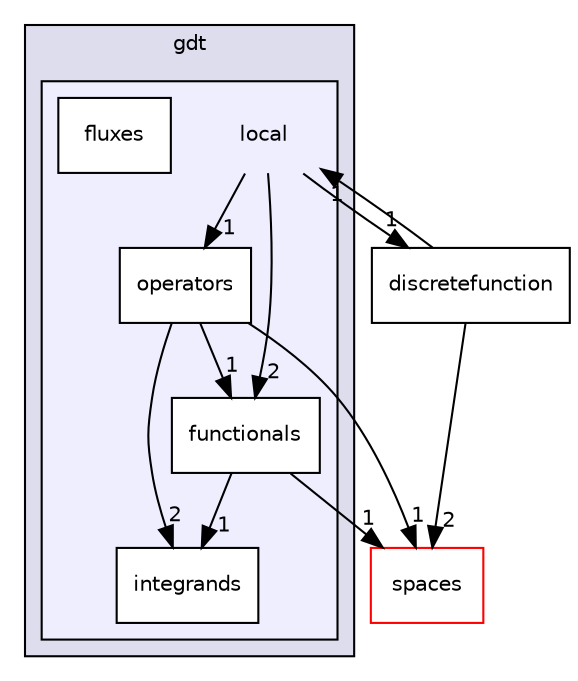 digraph "local" {
  compound=true
  node [ fontsize="10", fontname="Helvetica"];
  edge [ labelfontsize="10", labelfontname="Helvetica"];
  subgraph clusterdir_f1992dd472896fb89117bdc8155a3e1c {
    graph [ bgcolor="#ddddee", pencolor="black", label="gdt" fontname="Helvetica", fontsize="10", URL="dir_f1992dd472896fb89117bdc8155a3e1c.html"]
  subgraph clusterdir_7df66b530ab698acb840d3fba4a971eb {
    graph [ bgcolor="#eeeeff", pencolor="black", label="" URL="dir_7df66b530ab698acb840d3fba4a971eb.html"];
    dir_7df66b530ab698acb840d3fba4a971eb [shape=plaintext label="local"];
    dir_d11b86b133e4ec0cf3d7e9282f3e5c58 [shape=box label="fluxes" color="black" fillcolor="white" style="filled" URL="dir_d11b86b133e4ec0cf3d7e9282f3e5c58.html"];
    dir_918ed0d24a8ab59e608000bafc1390a1 [shape=box label="functionals" color="black" fillcolor="white" style="filled" URL="dir_918ed0d24a8ab59e608000bafc1390a1.html"];
    dir_4af31a5fbf8e917922006326cc036fae [shape=box label="integrands" color="black" fillcolor="white" style="filled" URL="dir_4af31a5fbf8e917922006326cc036fae.html"];
    dir_59ce4bf226a3d3ab18a531ace6d5d84c [shape=box label="operators" color="black" fillcolor="white" style="filled" URL="dir_59ce4bf226a3d3ab18a531ace6d5d84c.html"];
  }
  }
  dir_0e08db9718cdc017276840d0b5dc9bb6 [shape=box label="discretefunction" URL="dir_0e08db9718cdc017276840d0b5dc9bb6.html"];
  dir_c10f7938b13dcbddf851adbb235e7250 [shape=box label="spaces" fillcolor="white" style="filled" color="red" URL="dir_c10f7938b13dcbddf851adbb235e7250.html"];
  dir_0e08db9718cdc017276840d0b5dc9bb6->dir_c10f7938b13dcbddf851adbb235e7250 [headlabel="2", labeldistance=1.5 headhref="dir_000022_000007.html"];
  dir_0e08db9718cdc017276840d0b5dc9bb6->dir_7df66b530ab698acb840d3fba4a971eb [headlabel="1", labeldistance=1.5 headhref="dir_000022_000017.html"];
  dir_918ed0d24a8ab59e608000bafc1390a1->dir_c10f7938b13dcbddf851adbb235e7250 [headlabel="1", labeldistance=1.5 headhref="dir_000041_000007.html"];
  dir_918ed0d24a8ab59e608000bafc1390a1->dir_4af31a5fbf8e917922006326cc036fae [headlabel="1", labeldistance=1.5 headhref="dir_000041_000034.html"];
  dir_7df66b530ab698acb840d3fba4a971eb->dir_0e08db9718cdc017276840d0b5dc9bb6 [headlabel="1", labeldistance=1.5 headhref="dir_000017_000022.html"];
  dir_7df66b530ab698acb840d3fba4a971eb->dir_918ed0d24a8ab59e608000bafc1390a1 [headlabel="2", labeldistance=1.5 headhref="dir_000017_000041.html"];
  dir_7df66b530ab698acb840d3fba4a971eb->dir_59ce4bf226a3d3ab18a531ace6d5d84c [headlabel="1", labeldistance=1.5 headhref="dir_000017_000025.html"];
  dir_59ce4bf226a3d3ab18a531ace6d5d84c->dir_918ed0d24a8ab59e608000bafc1390a1 [headlabel="1", labeldistance=1.5 headhref="dir_000025_000041.html"];
  dir_59ce4bf226a3d3ab18a531ace6d5d84c->dir_c10f7938b13dcbddf851adbb235e7250 [headlabel="1", labeldistance=1.5 headhref="dir_000025_000007.html"];
  dir_59ce4bf226a3d3ab18a531ace6d5d84c->dir_4af31a5fbf8e917922006326cc036fae [headlabel="2", labeldistance=1.5 headhref="dir_000025_000034.html"];
}
